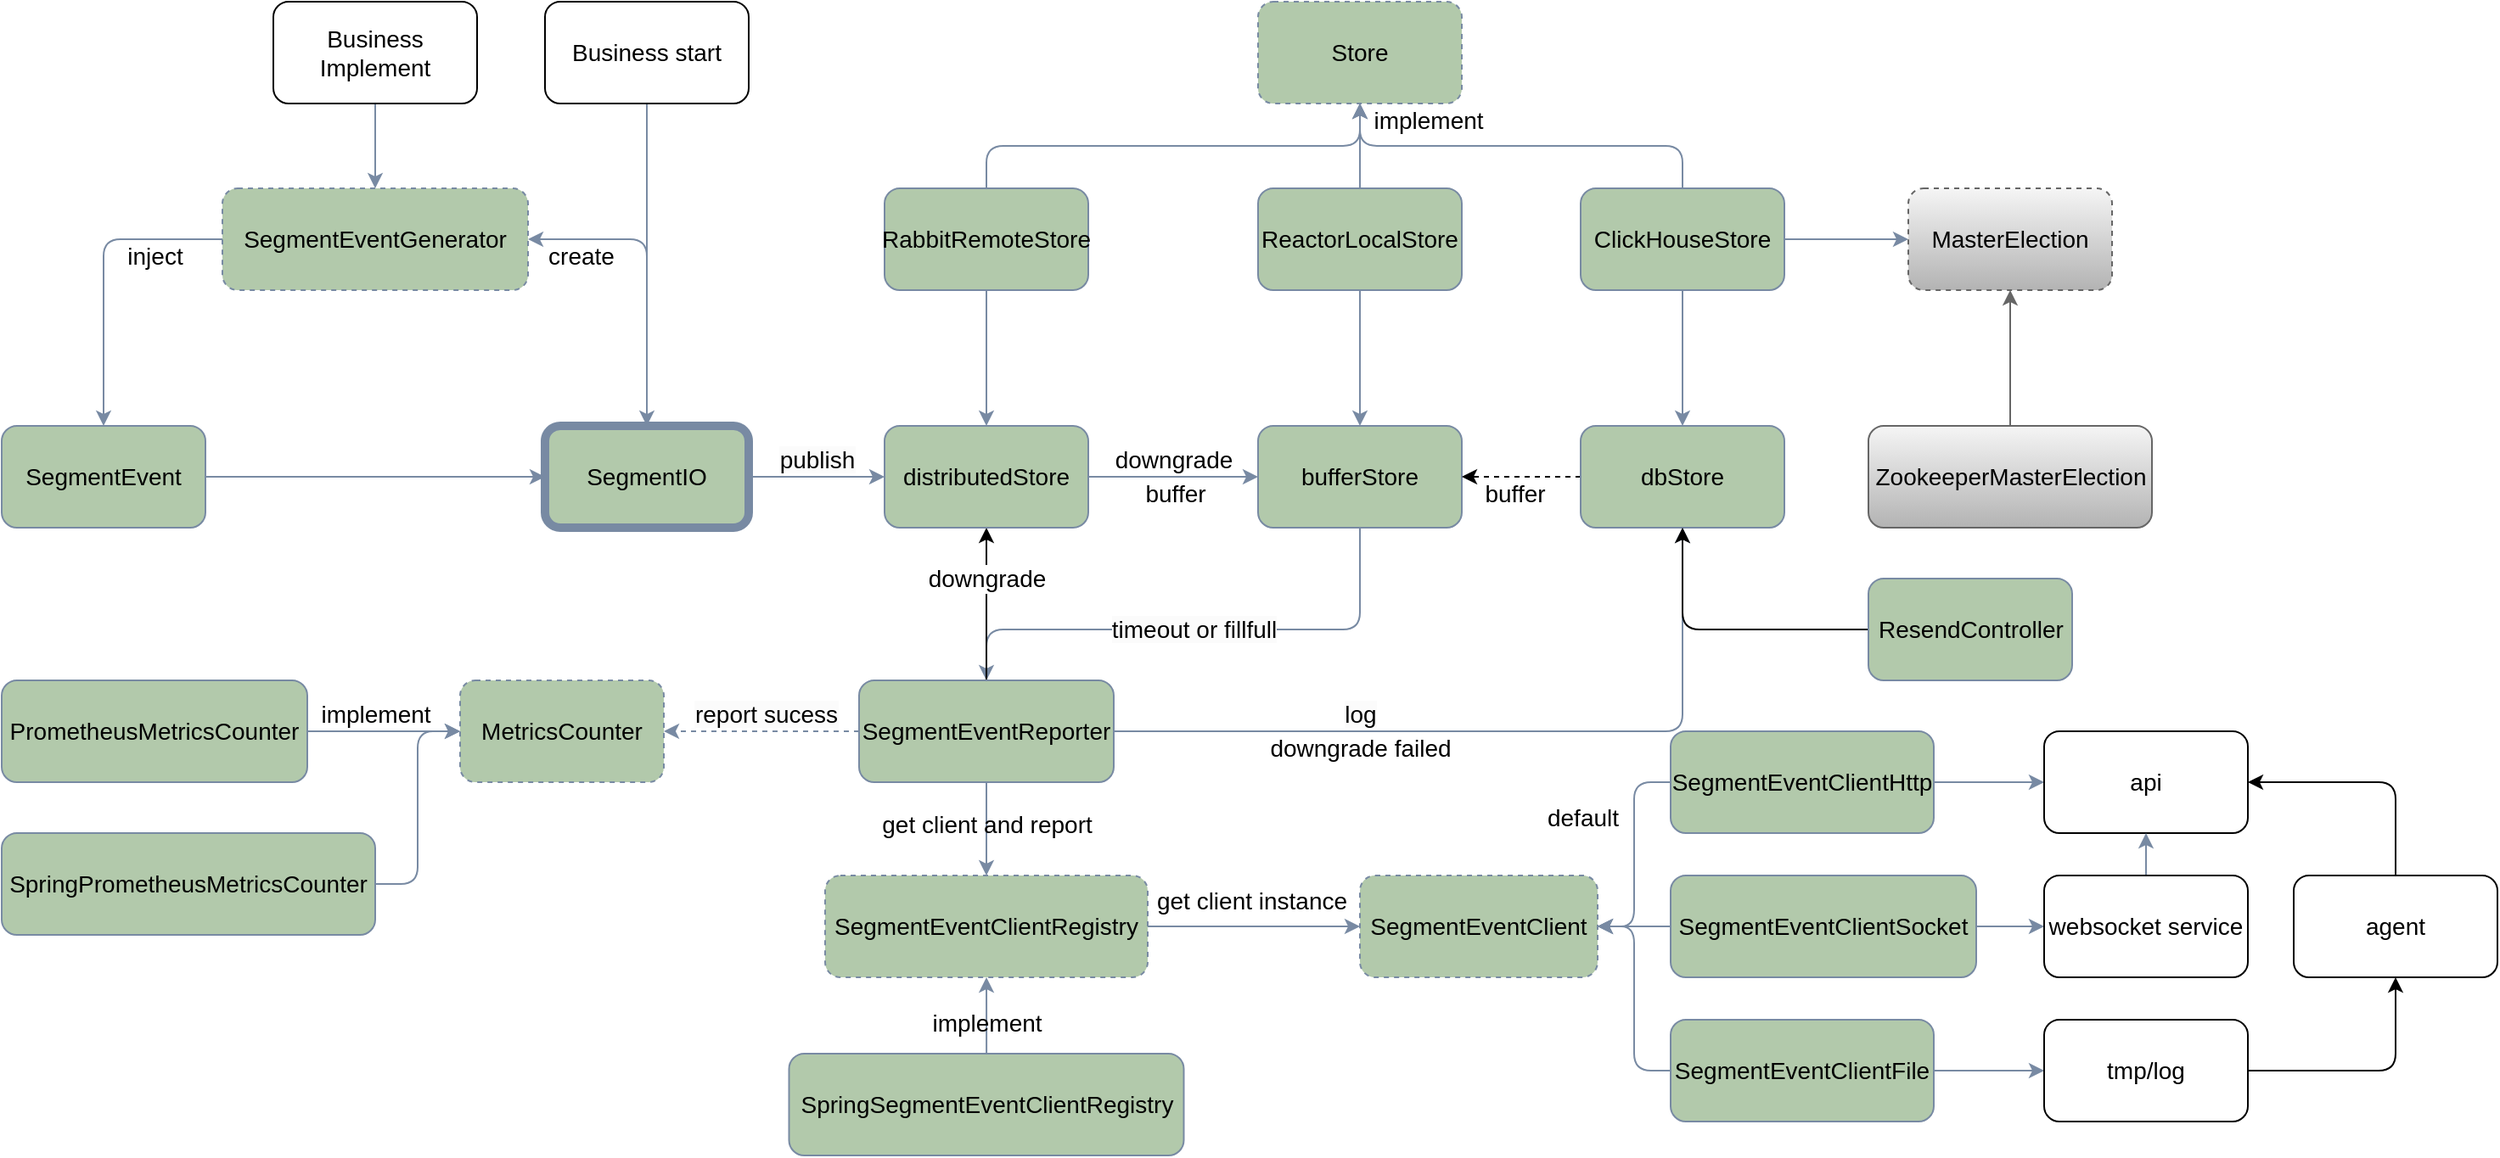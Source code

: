 <mxfile version="22.1.22" type="embed">
  <diagram id="vevjfazSHYjjR7n9vyjY" name="Page-1">
    <mxGraphModel dx="2216" dy="685" grid="1" gridSize="10" guides="1" tooltips="1" connect="1" arrows="1" fold="1" page="1" pageScale="1" pageWidth="827" pageHeight="1169" math="0" shadow="0">
      <root>
        <mxCell id="0" />
        <mxCell id="1" parent="0" />
        <mxCell id="95" style="edgeStyle=orthogonalEdgeStyle;rounded=1;orthogonalLoop=1;jettySize=auto;html=1;exitX=0.5;exitY=0;exitDx=0;exitDy=0;entryX=1;entryY=0.5;entryDx=0;entryDy=0;strokeColor=#788AA3;fontColor=#000000;fillColor=#B2C9AB;labelBackgroundColor=none;fontSize=14;" parent="1" source="88" target="94" edge="1">
          <mxGeometry relative="1" as="geometry" />
        </mxCell>
        <mxCell id="166" value="create" style="edgeLabel;html=1;align=center;verticalAlign=middle;resizable=0;points=[];fontSize=14;rounded=1;labelBackgroundColor=none;fontColor=#000000;" parent="95" vertex="1" connectable="0">
          <mxGeometry x="0.385" y="-1" relative="1" as="geometry">
            <mxPoint x="-25" y="11" as="offset" />
          </mxGeometry>
        </mxCell>
        <mxCell id="108" style="edgeStyle=orthogonalEdgeStyle;rounded=1;orthogonalLoop=1;jettySize=auto;html=1;exitX=1;exitY=0.5;exitDx=0;exitDy=0;entryX=0;entryY=0.5;entryDx=0;entryDy=0;strokeColor=#788AA3;fontColor=#000000;fillColor=#B2C9AB;labelBackgroundColor=none;fontSize=14;" parent="1" source="88" target="116" edge="1">
          <mxGeometry relative="1" as="geometry" />
        </mxCell>
        <mxCell id="218" value="&lt;span style=&quot;background-color: rgb(251, 251, 251);&quot;&gt;publish&lt;/span&gt;" style="edgeLabel;html=1;align=center;verticalAlign=middle;resizable=0;points=[];fontSize=14;fontColor=#000000;rounded=1;" parent="108" vertex="1" connectable="0">
          <mxGeometry x="-0.23" y="-2" relative="1" as="geometry">
            <mxPoint x="9" y="-12" as="offset" />
          </mxGeometry>
        </mxCell>
        <mxCell id="96" style="edgeStyle=orthogonalEdgeStyle;rounded=1;orthogonalLoop=1;jettySize=auto;html=1;strokeColor=#788AA3;fontColor=#000000;fillColor=#B2C9AB;labelBackgroundColor=none;fontSize=14;" parent="1" source="94" target="90" edge="1">
          <mxGeometry relative="1" as="geometry" />
        </mxCell>
        <mxCell id="167" value="inject" style="edgeLabel;html=1;align=center;verticalAlign=middle;resizable=0;points=[];fontSize=14;rounded=1;labelBackgroundColor=none;fontColor=#000000;" parent="96" vertex="1" connectable="0">
          <mxGeometry x="-0.485" y="3" relative="1" as="geometry">
            <mxPoint x="6" y="7" as="offset" />
          </mxGeometry>
        </mxCell>
        <mxCell id="195" style="edgeStyle=orthogonalEdgeStyle;rounded=1;orthogonalLoop=1;jettySize=auto;html=1;entryX=0.5;entryY=1;entryDx=0;entryDy=0;labelBackgroundColor=none;strokeColor=#788AA3;fontColor=#000000;fontSize=14;" parent="1" source="111" target="201" edge="1">
          <mxGeometry relative="1" as="geometry">
            <mxPoint x="230" y="390" as="targetPoint" />
          </mxGeometry>
        </mxCell>
        <mxCell id="214" value="&lt;span style=&quot;background-color: rgb(251, 251, 251);&quot;&gt;log&lt;/span&gt;" style="edgeLabel;html=1;align=center;verticalAlign=middle;resizable=0;points=[];fontSize=14;fontColor=#000000;rounded=1;" parent="195" vertex="1" connectable="0">
          <mxGeometry x="-0.474" y="2" relative="1" as="geometry">
            <mxPoint x="25" y="-8" as="offset" />
          </mxGeometry>
        </mxCell>
        <mxCell id="224" value="downgrade failed" style="edgeLabel;html=1;align=center;verticalAlign=middle;resizable=0;points=[];fontSize=14;rounded=1;" parent="195" vertex="1" connectable="0">
          <mxGeometry x="-0.114" y="-4" relative="1" as="geometry">
            <mxPoint x="-57" y="6" as="offset" />
          </mxGeometry>
        </mxCell>
        <mxCell id="193" style="edgeStyle=elbowEdgeStyle;rounded=1;orthogonalLoop=1;jettySize=auto;html=1;entryX=0.5;entryY=0;entryDx=0;entryDy=0;elbow=vertical;labelBackgroundColor=none;strokeColor=#788AA3;fontColor=#000000;fontSize=14;" parent="1" source="126" target="111" edge="1">
          <mxGeometry relative="1" as="geometry">
            <Array as="points">
              <mxPoint x="-80" y="450" />
            </Array>
          </mxGeometry>
        </mxCell>
        <mxCell id="216" value="&lt;span style=&quot;background-color: rgb(251, 251, 251);&quot;&gt;timeout or fillfull&lt;/span&gt;" style="edgeLabel;html=1;align=center;verticalAlign=middle;resizable=0;points=[];fontSize=14;fontColor=#000000;rounded=1;" parent="193" vertex="1" connectable="0">
          <mxGeometry x="0.021" relative="1" as="geometry">
            <mxPoint as="offset" />
          </mxGeometry>
        </mxCell>
        <mxCell id="139" style="edgeStyle=orthogonalEdgeStyle;rounded=1;orthogonalLoop=1;jettySize=auto;html=1;strokeColor=#788AA3;fontColor=#000000;fillColor=#B2C9AB;dashed=1;labelBackgroundColor=none;fontSize=14;exitX=0;exitY=0.5;exitDx=0;exitDy=0;" parent="1" source="111" target="140" edge="1">
          <mxGeometry relative="1" as="geometry">
            <mxPoint x="-390" y="510" as="targetPoint" />
          </mxGeometry>
        </mxCell>
        <mxCell id="215" value="&lt;span style=&quot;background-color: rgb(251, 251, 251);&quot;&gt;report sucess&lt;/span&gt;" style="edgeLabel;html=1;align=center;verticalAlign=middle;resizable=0;points=[];fontSize=14;fontColor=#000000;rounded=1;" parent="139" vertex="1" connectable="0">
          <mxGeometry x="-0.194" y="1" relative="1" as="geometry">
            <mxPoint x="-9" y="-11" as="offset" />
          </mxGeometry>
        </mxCell>
        <mxCell id="88" value="SegmentIO" style="rounded=1;whiteSpace=wrap;html=1;labelBackgroundColor=none;strokeWidth=5;fillColor=#B2C9AB;strokeColor=#788AA3;fontSize=14;fontColor=#000000;" parent="1" vertex="1">
          <mxGeometry x="-450" y="330" width="120" height="60" as="geometry" />
        </mxCell>
        <mxCell id="91" style="edgeStyle=orthogonalEdgeStyle;rounded=1;orthogonalLoop=1;jettySize=auto;html=1;strokeColor=#788AA3;fontColor=#000000;fillColor=#B2C9AB;labelBackgroundColor=none;fontSize=14;" parent="1" source="90" target="88" edge="1">
          <mxGeometry relative="1" as="geometry" />
        </mxCell>
        <mxCell id="90" value="SegmentEvent" style="rounded=1;whiteSpace=wrap;html=1;strokeColor=#788AA3;fillColor=#B2C9AB;labelBackgroundColor=none;fontSize=14;fontColor=#000000;" parent="1" vertex="1">
          <mxGeometry x="-770" y="330" width="120" height="60" as="geometry" />
        </mxCell>
        <mxCell id="94" value="SegmentEventGenerator" style="rounded=1;whiteSpace=wrap;html=1;strokeColor=#788AA3;fillColor=#B2C9AB;dashed=1;labelBackgroundColor=none;fontSize=14;fontColor=#000000;" parent="1" vertex="1">
          <mxGeometry x="-640" y="190" width="180" height="60" as="geometry" />
        </mxCell>
        <mxCell id="101" style="edgeStyle=orthogonalEdgeStyle;rounded=1;orthogonalLoop=1;jettySize=auto;html=1;strokeColor=#788AA3;fontColor=#000000;fillColor=#B2C9AB;labelBackgroundColor=none;fontSize=14;" parent="1" source="100" target="94" edge="1">
          <mxGeometry relative="1" as="geometry" />
        </mxCell>
        <mxCell id="100" value="Business Implement" style="rounded=1;whiteSpace=wrap;html=1;labelBackgroundColor=none;fontSize=14;fillColor=none;" parent="1" vertex="1">
          <mxGeometry x="-610" y="80" width="120" height="60" as="geometry" />
        </mxCell>
        <mxCell id="103" style="edgeStyle=orthogonalEdgeStyle;rounded=1;orthogonalLoop=1;jettySize=auto;html=1;entryX=0.5;entryY=0;entryDx=0;entryDy=0;strokeColor=#788AA3;fontColor=#000000;fillColor=#B2C9AB;labelBackgroundColor=none;fontSize=14;" parent="1" source="102" target="88" edge="1">
          <mxGeometry relative="1" as="geometry" />
        </mxCell>
        <mxCell id="102" value="Business start" style="rounded=1;whiteSpace=wrap;html=1;labelBackgroundColor=none;fontSize=14;fillColor=none;" parent="1" vertex="1">
          <mxGeometry x="-450" y="80" width="120" height="60" as="geometry" />
        </mxCell>
        <mxCell id="118" style="edgeStyle=orthogonalEdgeStyle;rounded=1;orthogonalLoop=1;jettySize=auto;html=1;exitX=1;exitY=0.5;exitDx=0;exitDy=0;strokeColor=#788AA3;fontColor=#000000;fillColor=#B2C9AB;entryX=0;entryY=0.5;entryDx=0;entryDy=0;labelBackgroundColor=none;fontSize=14;" parent="1" source="116" target="126" edge="1">
          <mxGeometry relative="1" as="geometry">
            <mxPoint x="-30" y="480" as="targetPoint" />
          </mxGeometry>
        </mxCell>
        <mxCell id="182" value="downgrade" style="edgeLabel;html=1;align=center;verticalAlign=middle;resizable=0;points=[];fontSize=14;rounded=1;labelBackgroundColor=none;fontColor=#000000;" parent="118" vertex="1" connectable="0">
          <mxGeometry x="0.013" y="-5" relative="1" as="geometry">
            <mxPoint x="-1" y="-15" as="offset" />
          </mxGeometry>
        </mxCell>
        <mxCell id="200" value="buffer" style="edgeLabel;html=1;align=center;verticalAlign=middle;resizable=0;points=[];fontSize=14;rounded=1;labelBackgroundColor=none;fontColor=#000000;" parent="118" vertex="1" connectable="0">
          <mxGeometry x="0.127" y="1" relative="1" as="geometry">
            <mxPoint x="-6" y="11" as="offset" />
          </mxGeometry>
        </mxCell>
        <mxCell id="107" value="Store" style="rounded=1;whiteSpace=wrap;html=1;strokeColor=#788AA3;fillColor=#B2C9AB;dashed=1;labelBackgroundColor=none;fontSize=14;fontColor=#000000;" parent="1" vertex="1">
          <mxGeometry x="-30" y="80" width="120" height="60" as="geometry" />
        </mxCell>
        <mxCell id="128" style="edgeStyle=orthogonalEdgeStyle;rounded=1;orthogonalLoop=1;jettySize=auto;html=1;exitX=0.5;exitY=1;exitDx=0;exitDy=0;strokeColor=#788AA3;fontColor=#000000;fillColor=#B2C9AB;labelBackgroundColor=none;fontSize=14;" parent="1" source="111" target="129" edge="1">
          <mxGeometry relative="1" as="geometry">
            <mxPoint x="-47" y="440" as="targetPoint" />
          </mxGeometry>
        </mxCell>
        <mxCell id="173" value="get client and report" style="edgeLabel;html=1;align=center;verticalAlign=middle;resizable=0;points=[];fontSize=14;rounded=1;labelBackgroundColor=none;fontColor=#000000;" parent="128" vertex="1" connectable="0">
          <mxGeometry x="-0.091" relative="1" as="geometry">
            <mxPoint as="offset" />
          </mxGeometry>
        </mxCell>
        <mxCell id="221" style="edgeStyle=orthogonalEdgeStyle;rounded=1;orthogonalLoop=1;jettySize=auto;html=1;entryX=0.5;entryY=1;entryDx=0;entryDy=0;" parent="1" source="111" target="116" edge="1">
          <mxGeometry relative="1" as="geometry" />
        </mxCell>
        <mxCell id="223" value="downgrade" style="edgeLabel;html=1;align=center;verticalAlign=middle;resizable=0;points=[];fontSize=14;rounded=1;" parent="221" vertex="1" connectable="0">
          <mxGeometry x="0.378" y="1" relative="1" as="geometry">
            <mxPoint x="1" y="2" as="offset" />
          </mxGeometry>
        </mxCell>
        <mxCell id="111" value="SegmentEventReporter" style="rounded=1;whiteSpace=wrap;html=1;strokeColor=#788AA3;fillColor=#B2C9AB;labelBackgroundColor=none;fontSize=14;fontColor=#000000;" parent="1" vertex="1">
          <mxGeometry x="-265" y="480" width="150" height="60" as="geometry" />
        </mxCell>
        <mxCell id="116" value="distributedStore" style="rounded=1;whiteSpace=wrap;html=1;strokeColor=#788AA3;fillColor=#B2C9AB;labelBackgroundColor=none;fontSize=14;fontColor=#000000;" parent="1" vertex="1">
          <mxGeometry x="-250" y="330" width="120" height="60" as="geometry" />
        </mxCell>
        <mxCell id="126" value="bufferStore" style="rounded=1;whiteSpace=wrap;html=1;strokeColor=#788AA3;fillColor=#B2C9AB;labelBackgroundColor=none;fontSize=14;fontColor=#000000;" parent="1" vertex="1">
          <mxGeometry x="-30" y="330" width="120" height="60" as="geometry" />
        </mxCell>
        <mxCell id="134" style="edgeStyle=orthogonalEdgeStyle;rounded=1;orthogonalLoop=1;jettySize=auto;html=1;strokeColor=#788AA3;fontColor=#000000;fillColor=#B2C9AB;entryX=0;entryY=0.5;entryDx=0;entryDy=0;labelBackgroundColor=none;fontSize=14;" parent="1" source="129" target="135" edge="1">
          <mxGeometry relative="1" as="geometry">
            <mxPoint x="238" y="510" as="targetPoint" />
          </mxGeometry>
        </mxCell>
        <mxCell id="174" value="get client instance" style="edgeLabel;html=1;align=center;verticalAlign=middle;resizable=0;points=[];fontSize=14;rounded=1;labelBackgroundColor=none;fontColor=#000000;" parent="134" vertex="1" connectable="0">
          <mxGeometry x="-0.422" y="-2" relative="1" as="geometry">
            <mxPoint x="25" y="-17" as="offset" />
          </mxGeometry>
        </mxCell>
        <mxCell id="133" style="edgeStyle=orthogonalEdgeStyle;rounded=1;orthogonalLoop=1;jettySize=auto;html=1;entryX=0.5;entryY=1;entryDx=0;entryDy=0;strokeColor=#788AA3;fontColor=#000000;fillColor=#B2C9AB;labelBackgroundColor=none;fontSize=14;" parent="1" source="132" target="129" edge="1">
          <mxGeometry relative="1" as="geometry" />
        </mxCell>
        <mxCell id="176" value="implement" style="edgeLabel;html=1;align=center;verticalAlign=middle;resizable=0;points=[];fontSize=14;rounded=1;labelBackgroundColor=none;fontColor=#000000;" parent="133" vertex="1" connectable="0">
          <mxGeometry x="-0.202" relative="1" as="geometry">
            <mxPoint as="offset" />
          </mxGeometry>
        </mxCell>
        <mxCell id="129" value="SegmentEventClientRegistry" style="rounded=1;whiteSpace=wrap;html=1;strokeColor=#788AA3;fillColor=#B2C9AB;dashed=1;labelBackgroundColor=none;fontSize=14;fontColor=#000000;" parent="1" vertex="1">
          <mxGeometry x="-285" y="595" width="190" height="60" as="geometry" />
        </mxCell>
        <mxCell id="132" value="SpringSegmentEventClientRegistry" style="rounded=1;whiteSpace=wrap;html=1;strokeColor=#788AA3;fillColor=#B2C9AB;labelBackgroundColor=none;fontSize=14;fontColor=#000000;" parent="1" vertex="1">
          <mxGeometry x="-306.25" y="700" width="232.5" height="60" as="geometry" />
        </mxCell>
        <mxCell id="135" value="SegmentEventClient" style="rounded=1;whiteSpace=wrap;html=1;strokeColor=#788AA3;fillColor=#B2C9AB;dashed=1;labelBackgroundColor=none;fontSize=14;fontColor=#000000;" parent="1" vertex="1">
          <mxGeometry x="30" y="595" width="140" height="60" as="geometry" />
        </mxCell>
        <mxCell id="141" style="edgeStyle=orthogonalEdgeStyle;rounded=1;orthogonalLoop=1;jettySize=auto;html=1;entryX=1;entryY=0.5;entryDx=0;entryDy=0;strokeColor=#788AA3;fontColor=#000000;fillColor=#B2C9AB;exitX=0;exitY=0.5;exitDx=0;exitDy=0;labelBackgroundColor=none;fontSize=14;" parent="1" source="137" target="135" edge="1">
          <mxGeometry relative="1" as="geometry" />
        </mxCell>
        <mxCell id="175" value="default" style="edgeLabel;html=1;align=center;verticalAlign=middle;resizable=0;points=[];fontSize=14;rounded=1;labelBackgroundColor=none;fontColor=#000000;" parent="141" vertex="1" connectable="0">
          <mxGeometry x="-0.042" y="1" relative="1" as="geometry">
            <mxPoint x="-32" y="-19" as="offset" />
          </mxGeometry>
        </mxCell>
        <mxCell id="148" style="edgeStyle=orthogonalEdgeStyle;rounded=1;orthogonalLoop=1;jettySize=auto;html=1;strokeColor=#788AA3;fontColor=#000000;fillColor=#B2C9AB;labelBackgroundColor=none;fontSize=14;" parent="1" source="137" target="149" edge="1">
          <mxGeometry relative="1" as="geometry">
            <mxPoint x="170.5" y="300" as="targetPoint" />
          </mxGeometry>
        </mxCell>
        <mxCell id="137" value="SegmentEventClientHttp" style="rounded=1;whiteSpace=wrap;html=1;strokeColor=#788AA3;fillColor=#B2C9AB;labelBackgroundColor=none;fontSize=14;fontColor=#000000;" parent="1" vertex="1">
          <mxGeometry x="213" y="510" width="155" height="60" as="geometry" />
        </mxCell>
        <mxCell id="140" value="MetricsCounter" style="rounded=1;whiteSpace=wrap;html=1;strokeColor=#788AA3;fillColor=#B2C9AB;labelBackgroundColor=none;fontSize=14;dashed=1;fontColor=#000000;" parent="1" vertex="1">
          <mxGeometry x="-500" y="480" width="120" height="60" as="geometry" />
        </mxCell>
        <mxCell id="143" style="edgeStyle=orthogonalEdgeStyle;rounded=1;orthogonalLoop=1;jettySize=auto;html=1;exitX=0;exitY=0.5;exitDx=0;exitDy=0;entryX=1;entryY=0.5;entryDx=0;entryDy=0;strokeColor=#788AA3;fontColor=#000000;fillColor=#B2C9AB;labelBackgroundColor=none;fontSize=14;" parent="1" source="142" target="135" edge="1">
          <mxGeometry relative="1" as="geometry" />
        </mxCell>
        <mxCell id="153" style="edgeStyle=orthogonalEdgeStyle;rounded=1;orthogonalLoop=1;jettySize=auto;html=1;entryX=1;entryY=0.5;entryDx=0;entryDy=0;strokeColor=#788AA3;fontColor=#000000;fillColor=#B2C9AB;labelBackgroundColor=none;fontSize=14;" parent="1" source="144" target="135" edge="1">
          <mxGeometry relative="1" as="geometry" />
        </mxCell>
        <mxCell id="154" style="edgeStyle=orthogonalEdgeStyle;rounded=1;orthogonalLoop=1;jettySize=auto;html=1;exitX=1;exitY=0.5;exitDx=0;exitDy=0;strokeColor=#788AA3;fontColor=#000000;fillColor=#B2C9AB;labelBackgroundColor=none;fontSize=14;" parent="1" source="144" target="147" edge="1">
          <mxGeometry relative="1" as="geometry" />
        </mxCell>
        <mxCell id="144" value="SegmentEventClientFile" style="rounded=1;whiteSpace=wrap;html=1;strokeColor=#788AA3;fillColor=#B2C9AB;labelBackgroundColor=none;fontSize=14;fontColor=#000000;" parent="1" vertex="1">
          <mxGeometry x="213" y="680" width="155" height="60" as="geometry" />
        </mxCell>
        <mxCell id="229" style="edgeStyle=orthogonalEdgeStyle;rounded=1;orthogonalLoop=1;jettySize=auto;html=1;exitX=1;exitY=0.5;exitDx=0;exitDy=0;entryX=0.5;entryY=1;entryDx=0;entryDy=0;" edge="1" parent="1" source="147" target="230">
          <mxGeometry relative="1" as="geometry">
            <mxPoint x="620" y="640" as="targetPoint" />
          </mxGeometry>
        </mxCell>
        <mxCell id="147" value="tmp/log" style="rounded=1;whiteSpace=wrap;html=1;labelBackgroundColor=none;fontSize=14;fillColor=none;" parent="1" vertex="1">
          <mxGeometry x="433" y="680" width="120" height="60" as="geometry" />
        </mxCell>
        <mxCell id="149" value="api" style="rounded=1;whiteSpace=wrap;html=1;labelBackgroundColor=none;fontSize=14;fillColor=none;" parent="1" vertex="1">
          <mxGeometry x="433" y="510" width="120" height="60" as="geometry" />
        </mxCell>
        <mxCell id="203" style="edgeStyle=orthogonalEdgeStyle;rounded=1;orthogonalLoop=1;jettySize=auto;html=1;exitX=1;exitY=0.5;exitDx=0;exitDy=0;labelBackgroundColor=none;strokeColor=#788AA3;fontColor=#000000;fontSize=14;" parent="1" source="142" target="204" edge="1">
          <mxGeometry relative="1" as="geometry">
            <mxPoint x="440" y="625" as="targetPoint" />
          </mxGeometry>
        </mxCell>
        <mxCell id="142" value="SegmentEventClientSocket" style="rounded=1;whiteSpace=wrap;html=1;strokeColor=#788AA3;fillColor=#B2C9AB;labelBackgroundColor=none;fontSize=14;fontColor=#000000;" parent="1" vertex="1">
          <mxGeometry x="213" y="595" width="180" height="60" as="geometry" />
        </mxCell>
        <mxCell id="162" style="edgeStyle=orthogonalEdgeStyle;rounded=1;orthogonalLoop=1;jettySize=auto;html=1;labelBackgroundColor=none;strokeColor=#788AA3;fontColor=#000000;fontSize=14;" parent="1" source="161" target="116" edge="1">
          <mxGeometry relative="1" as="geometry" />
        </mxCell>
        <mxCell id="178" style="edgeStyle=elbowEdgeStyle;html=1;entryX=0.5;entryY=1;entryDx=0;entryDy=0;elbow=vertical;strokeColor=#788AA3;labelBackgroundColor=none;fontColor=#000000;rounded=1;fontSize=14;" parent="1" source="161" target="107" edge="1">
          <mxGeometry relative="1" as="geometry" />
        </mxCell>
        <mxCell id="161" value="RabbitRemoteStore" style="rounded=1;whiteSpace=wrap;html=1;strokeColor=#788AA3;fillColor=#B2C9AB;labelBackgroundColor=none;fontSize=14;fontColor=#000000;" parent="1" vertex="1">
          <mxGeometry x="-250" y="190" width="120" height="60" as="geometry" />
        </mxCell>
        <mxCell id="164" style="edgeStyle=orthogonalEdgeStyle;rounded=1;orthogonalLoop=1;jettySize=auto;html=1;labelBackgroundColor=none;strokeColor=#788AA3;fontColor=#000000;fontSize=14;" parent="1" source="163" target="126" edge="1">
          <mxGeometry relative="1" as="geometry" />
        </mxCell>
        <mxCell id="179" style="edgeStyle=elbowEdgeStyle;html=1;entryX=0.5;entryY=1;entryDx=0;entryDy=0;elbow=vertical;strokeColor=#788AA3;labelBackgroundColor=none;fontColor=#000000;rounded=1;fontSize=14;" parent="1" source="163" target="107" edge="1">
          <mxGeometry relative="1" as="geometry" />
        </mxCell>
        <mxCell id="163" value="ReactorLocalStore" style="rounded=1;whiteSpace=wrap;html=1;strokeColor=#788AA3;fillColor=#B2C9AB;labelBackgroundColor=none;fontSize=14;fontColor=#000000;" parent="1" vertex="1">
          <mxGeometry x="-30" y="190" width="120" height="60" as="geometry" />
        </mxCell>
        <mxCell id="184" style="edgeStyle=orthogonalEdgeStyle;rounded=1;orthogonalLoop=1;jettySize=auto;html=1;exitX=1;exitY=0.5;exitDx=0;exitDy=0;labelBackgroundColor=none;strokeColor=#788AA3;fontColor=#000000;fontSize=14;" parent="1" source="183" target="140" edge="1">
          <mxGeometry relative="1" as="geometry" />
        </mxCell>
        <mxCell id="185" value="implement" style="edgeLabel;html=1;align=center;verticalAlign=middle;resizable=0;points=[];rounded=1;fontSize=14;labelBackgroundColor=none;fontColor=#000000;" parent="184" vertex="1" connectable="0">
          <mxGeometry x="0.017" y="1" relative="1" as="geometry">
            <mxPoint x="-6" y="-9" as="offset" />
          </mxGeometry>
        </mxCell>
        <mxCell id="183" value="PrometheusMetricsCounter" style="rounded=1;whiteSpace=wrap;html=1;strokeColor=#788AA3;fillColor=#B2C9AB;labelBackgroundColor=none;fontSize=14;fontColor=#000000;" parent="1" vertex="1">
          <mxGeometry x="-770" y="480" width="180" height="60" as="geometry" />
        </mxCell>
        <mxCell id="188" style="edgeStyle=orthogonalEdgeStyle;rounded=1;orthogonalLoop=1;jettySize=auto;html=1;exitX=1;exitY=0.5;exitDx=0;exitDy=0;entryX=0;entryY=0.5;entryDx=0;entryDy=0;labelBackgroundColor=none;strokeColor=#788AA3;fontColor=#000000;fontSize=14;" parent="1" source="187" target="140" edge="1">
          <mxGeometry relative="1" as="geometry" />
        </mxCell>
        <mxCell id="187" value="SpringPrometheusMetricsCounter" style="rounded=1;whiteSpace=wrap;html=1;strokeColor=#788AA3;fillColor=#B2C9AB;labelBackgroundColor=none;fontSize=14;fontColor=#000000;" parent="1" vertex="1">
          <mxGeometry x="-770" y="570" width="220" height="60" as="geometry" />
        </mxCell>
        <mxCell id="197" style="edgeStyle=orthogonalEdgeStyle;rounded=1;orthogonalLoop=1;jettySize=auto;html=1;exitX=0.5;exitY=0;exitDx=0;exitDy=0;entryX=0.5;entryY=1;entryDx=0;entryDy=0;labelBackgroundColor=none;strokeColor=#788AA3;fontColor=#000000;fontSize=14;" parent="1" source="196" target="107" edge="1">
          <mxGeometry relative="1" as="geometry" />
        </mxCell>
        <mxCell id="198" value="implement" style="edgeLabel;html=1;align=center;verticalAlign=middle;resizable=0;points=[];fontSize=14;rounded=1;labelBackgroundColor=none;fontColor=#000000;" parent="197" vertex="1" connectable="0">
          <mxGeometry x="0.211" y="-1" relative="1" as="geometry">
            <mxPoint x="-30" y="-14" as="offset" />
          </mxGeometry>
        </mxCell>
        <mxCell id="202" value="" style="edgeStyle=orthogonalEdgeStyle;rounded=1;orthogonalLoop=1;jettySize=auto;html=1;labelBackgroundColor=none;strokeColor=#788AA3;fontColor=#000000;fontSize=14;" parent="1" source="196" target="201" edge="1">
          <mxGeometry relative="1" as="geometry" />
        </mxCell>
        <mxCell id="206" style="edgeStyle=orthogonalEdgeStyle;rounded=1;orthogonalLoop=1;jettySize=auto;html=1;exitX=1;exitY=0.5;exitDx=0;exitDy=0;entryX=0;entryY=0.5;entryDx=0;entryDy=0;labelBackgroundColor=none;strokeColor=#788AA3;fontColor=#000000;fontSize=14;" parent="1" source="196" target="207" edge="1">
          <mxGeometry relative="1" as="geometry">
            <mxPoint x="350" y="220" as="targetPoint" />
          </mxGeometry>
        </mxCell>
        <mxCell id="196" value="ClickHouseStore" style="rounded=1;whiteSpace=wrap;html=1;strokeColor=#788AA3;fillColor=#B2C9AB;labelBackgroundColor=none;fontSize=14;fontColor=#000000;" parent="1" vertex="1">
          <mxGeometry x="160" y="190" width="120" height="60" as="geometry" />
        </mxCell>
        <mxCell id="225" style="edgeStyle=orthogonalEdgeStyle;rounded=1;orthogonalLoop=1;jettySize=auto;html=1;exitX=0;exitY=0.5;exitDx=0;exitDy=0;entryX=1;entryY=0.5;entryDx=0;entryDy=0;dashed=1;" parent="1" source="201" target="126" edge="1">
          <mxGeometry relative="1" as="geometry" />
        </mxCell>
        <mxCell id="226" value="buffer" style="edgeLabel;html=1;align=center;verticalAlign=middle;resizable=0;points=[];fontSize=14;rounded=1;" parent="225" vertex="1" connectable="0">
          <mxGeometry x="0.124" relative="1" as="geometry">
            <mxPoint y="10" as="offset" />
          </mxGeometry>
        </mxCell>
        <mxCell id="201" value="dbStore" style="rounded=1;whiteSpace=wrap;html=1;strokeColor=#788AA3;fillColor=#B2C9AB;labelBackgroundColor=none;fontSize=14;fontColor=#000000;" parent="1" vertex="1">
          <mxGeometry x="160" y="330" width="120" height="60" as="geometry" />
        </mxCell>
        <mxCell id="205" style="edgeStyle=orthogonalEdgeStyle;rounded=1;orthogonalLoop=1;jettySize=auto;html=1;exitX=0.5;exitY=0;exitDx=0;exitDy=0;entryX=0.5;entryY=1;entryDx=0;entryDy=0;labelBackgroundColor=none;strokeColor=#788AA3;fontColor=#000000;fontSize=14;" parent="1" source="204" target="149" edge="1">
          <mxGeometry relative="1" as="geometry" />
        </mxCell>
        <mxCell id="204" value="websocket service" style="rounded=1;whiteSpace=wrap;html=1;fontSize=14;labelBackgroundColor=none;fillColor=none;" parent="1" vertex="1">
          <mxGeometry x="433" y="595" width="120" height="60" as="geometry" />
        </mxCell>
        <mxCell id="207" value="MasterElection" style="rounded=1;whiteSpace=wrap;html=1;strokeColor=#666666;fillColor=#f5f5f5;labelBackgroundColor=none;fontSize=14;dashed=1;gradientColor=#b3b3b3;" parent="1" vertex="1">
          <mxGeometry x="353" y="190" width="120" height="60" as="geometry" />
        </mxCell>
        <mxCell id="209" style="edgeStyle=orthogonalEdgeStyle;rounded=1;orthogonalLoop=1;jettySize=auto;html=1;labelBackgroundColor=none;strokeColor=#666666;fontColor=#000000;fontSize=14;fillColor=#f5f5f5;gradientColor=#b3b3b3;" parent="1" source="208" target="207" edge="1">
          <mxGeometry relative="1" as="geometry" />
        </mxCell>
        <mxCell id="208" value="ZookeeperMasterElection" style="rounded=1;whiteSpace=wrap;html=1;strokeColor=#666666;fillColor=#f5f5f5;labelBackgroundColor=none;fontSize=14;gradientColor=#b3b3b3;" parent="1" vertex="1">
          <mxGeometry x="329.5" y="330" width="167" height="60" as="geometry" />
        </mxCell>
        <mxCell id="228" style="edgeStyle=orthogonalEdgeStyle;rounded=1;orthogonalLoop=1;jettySize=auto;html=1;entryX=0.5;entryY=1;entryDx=0;entryDy=0;" parent="1" source="227" target="201" edge="1">
          <mxGeometry relative="1" as="geometry" />
        </mxCell>
        <mxCell id="227" value="ResendController" style="rounded=1;whiteSpace=wrap;html=1;strokeColor=#788AA3;fillColor=#B2C9AB;labelBackgroundColor=none;fontSize=14;fontColor=#000000;" parent="1" vertex="1">
          <mxGeometry x="329.5" y="420" width="120" height="60" as="geometry" />
        </mxCell>
        <mxCell id="231" style="edgeStyle=orthogonalEdgeStyle;rounded=1;orthogonalLoop=1;jettySize=auto;html=1;exitX=0.5;exitY=0;exitDx=0;exitDy=0;entryX=1;entryY=0.5;entryDx=0;entryDy=0;" edge="1" parent="1" source="230" target="149">
          <mxGeometry relative="1" as="geometry" />
        </mxCell>
        <mxCell id="230" value="agent" style="rounded=1;whiteSpace=wrap;html=1;labelBackgroundColor=none;fontSize=14;fillColor=none;" vertex="1" parent="1">
          <mxGeometry x="580" y="595" width="120" height="60" as="geometry" />
        </mxCell>
      </root>
    </mxGraphModel>
  </diagram>
</mxfile>
